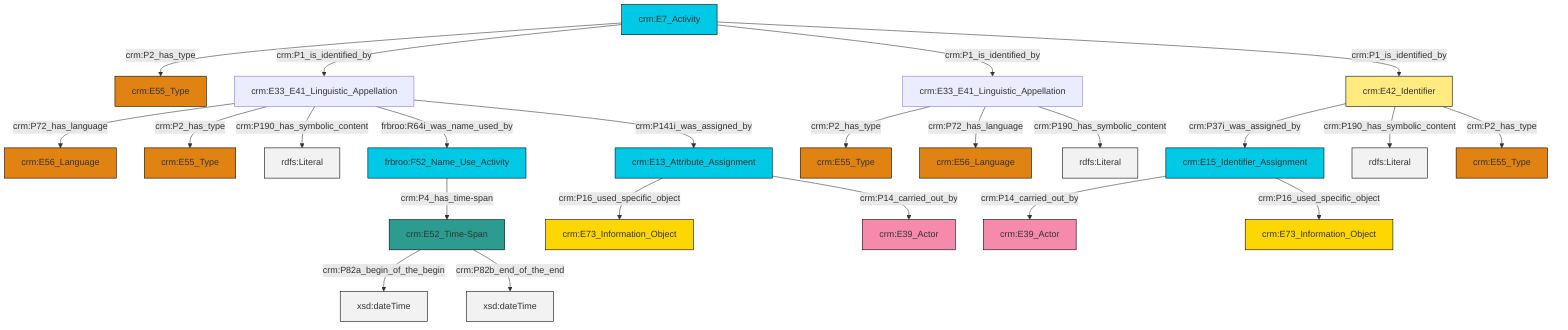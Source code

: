 graph TD
classDef Literal fill:#f2f2f2,stroke:#000000;
classDef CRM_Entity fill:#FFFFFF,stroke:#000000;
classDef Temporal_Entity fill:#00C9E6, stroke:#000000;
classDef Type fill:#E18312, stroke:#000000;
classDef Time-Span fill:#2C9C91, stroke:#000000;
classDef Appellation fill:#FFEB7F, stroke:#000000;
classDef Place fill:#008836, stroke:#000000;
classDef Persistent_Item fill:#B266B2, stroke:#000000;
classDef Conceptual_Object fill:#FFD700, stroke:#000000;
classDef Physical_Thing fill:#D2B48C, stroke:#000000;
classDef Actor fill:#f58aad, stroke:#000000;
classDef PC_Classes fill:#4ce600, stroke:#000000;
classDef Multi fill:#cccccc,stroke:#000000;

0["crm:E13_Attribute_Assignment"]:::Temporal_Entity -->|crm:P16_used_specific_object| 1["crm:E73_Information_Object"]:::Conceptual_Object
2["crm:E15_Identifier_Assignment"]:::Temporal_Entity -->|crm:P14_carried_out_by| 4["crm:E39_Actor"]:::Actor
0["crm:E13_Attribute_Assignment"]:::Temporal_Entity -->|crm:P14_carried_out_by| 5["crm:E39_Actor"]:::Actor
7["crm:E7_Activity"]:::Temporal_Entity -->|crm:P2_has_type| 8["crm:E55_Type"]:::Type
9["crm:E33_E41_Linguistic_Appellation"]:::Default -->|crm:P2_has_type| 10["crm:E55_Type"]:::Type
2["crm:E15_Identifier_Assignment"]:::Temporal_Entity -->|crm:P16_used_specific_object| 11["crm:E73_Information_Object"]:::Conceptual_Object
13["crm:E42_Identifier"]:::Appellation -->|crm:P37i_was_assigned_by| 2["crm:E15_Identifier_Assignment"]:::Temporal_Entity
9["crm:E33_E41_Linguistic_Appellation"]:::Default -->|crm:P72_has_language| 14["crm:E56_Language"]:::Type
7["crm:E7_Activity"]:::Temporal_Entity -->|crm:P1_is_identified_by| 19["crm:E33_E41_Linguistic_Appellation"]:::Default
19["crm:E33_E41_Linguistic_Appellation"]:::Default -->|crm:P72_has_language| 21["crm:E56_Language"]:::Type
13["crm:E42_Identifier"]:::Appellation -->|crm:P190_has_symbolic_content| 22[rdfs:Literal]:::Literal
9["crm:E33_E41_Linguistic_Appellation"]:::Default -->|crm:P190_has_symbolic_content| 23[rdfs:Literal]:::Literal
19["crm:E33_E41_Linguistic_Appellation"]:::Default -->|crm:P2_has_type| 25["crm:E55_Type"]:::Type
7["crm:E7_Activity"]:::Temporal_Entity -->|crm:P1_is_identified_by| 9["crm:E33_E41_Linguistic_Appellation"]:::Default
7["crm:E7_Activity"]:::Temporal_Entity -->|crm:P1_is_identified_by| 13["crm:E42_Identifier"]:::Appellation
15["crm:E52_Time-Span"]:::Time-Span -->|crm:P82a_begin_of_the_begin| 30[xsd:dateTime]:::Literal
13["crm:E42_Identifier"]:::Appellation -->|crm:P2_has_type| 17["crm:E55_Type"]:::Type
19["crm:E33_E41_Linguistic_Appellation"]:::Default -->|crm:P190_has_symbolic_content| 34[rdfs:Literal]:::Literal
36["frbroo:F52_Name_Use_Activity"]:::Temporal_Entity -->|crm:P4_has_time-span| 15["crm:E52_Time-Span"]:::Time-Span
15["crm:E52_Time-Span"]:::Time-Span -->|crm:P82b_end_of_the_end| 37[xsd:dateTime]:::Literal
19["crm:E33_E41_Linguistic_Appellation"]:::Default -->|frbroo:R64i_was_name_used_by| 36["frbroo:F52_Name_Use_Activity"]:::Temporal_Entity
19["crm:E33_E41_Linguistic_Appellation"]:::Default -->|crm:P141i_was_assigned_by| 0["crm:E13_Attribute_Assignment"]:::Temporal_Entity